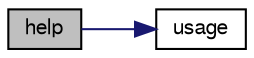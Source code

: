 digraph G
{
  edge [fontname="FreeSans",fontsize="10",labelfontname="FreeSans",labelfontsize="10"];
  node [fontname="FreeSans",fontsize="10",shape=record];
  rankdir=LR;
  Node1 [label="help",height=0.2,width=0.4,color="black", fillcolor="grey75", style="filled" fontcolor="black"];
  Node1 -> Node2 [color="midnightblue",fontsize="10",style="solid"];
  Node2 [label="usage",height=0.2,width=0.4,color="black", fillcolor="white", style="filled",URL="$vmipstool_8cc.html#ae8605e2b78cd4a81b6c6b5c30cb7366a"];
}
